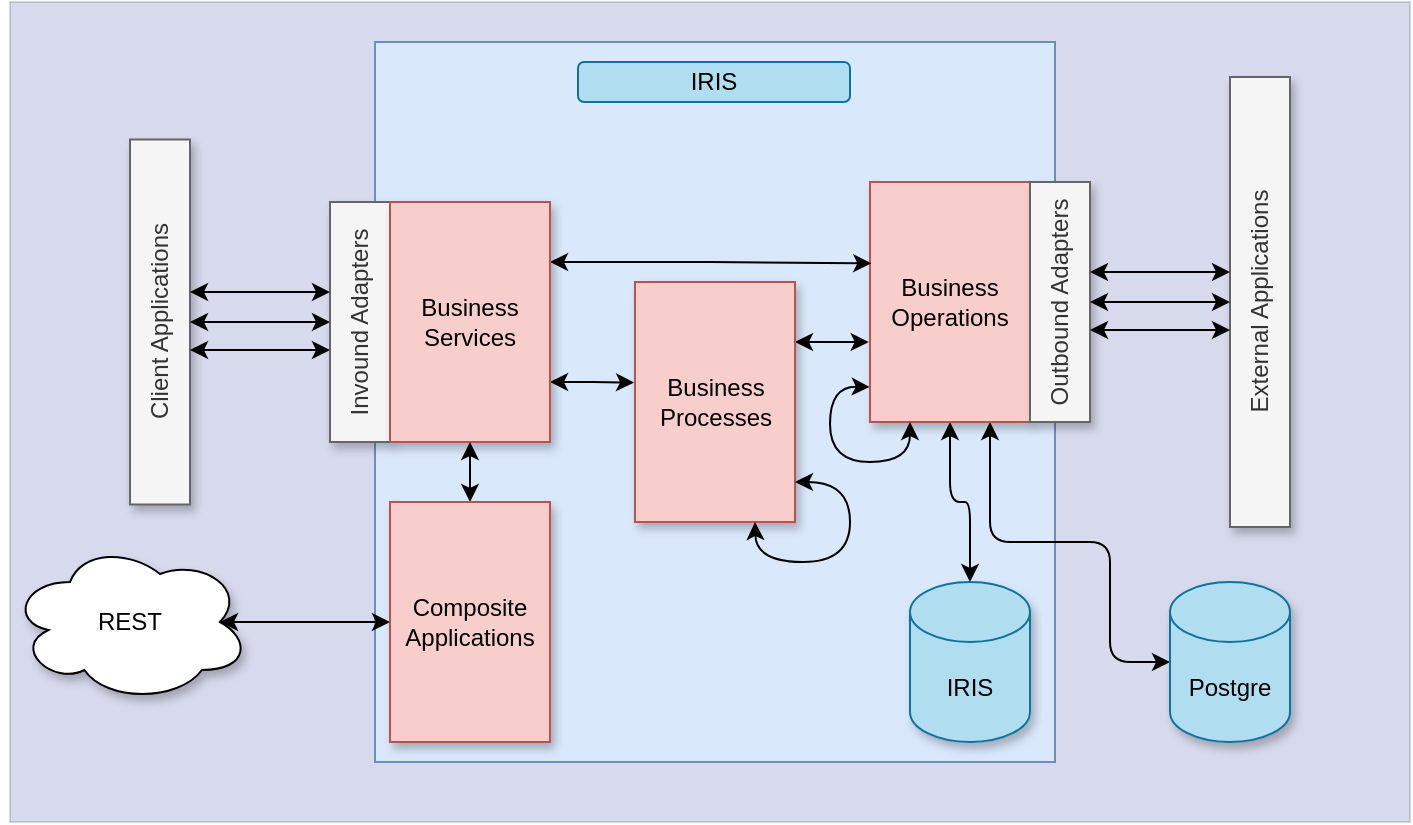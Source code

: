 <mxfile version="14.7.2" type="device"><diagram id="zJOl87O2BwiRSLxjaxJK" name="Page-1"><mxGraphModel dx="788" dy="465" grid="1" gridSize="10" guides="1" tooltips="1" connect="1" arrows="1" fold="1" page="1" pageScale="1" pageWidth="827" pageHeight="1169" math="0" shadow="0"><root><mxCell id="0"/><mxCell id="1" parent="0"/><mxCell id="NyS-6g9fIlrOh9EEt9hE-55" value="" style="rounded=0;whiteSpace=wrap;html=1;shadow=0;glass=0;sketch=0;strokeColor=#23445d;align=center;verticalAlign=middle;opacity=20;fillColor=#3749A3;" vertex="1" parent="1"><mxGeometry x="70" y="70" width="700" height="410" as="geometry"/></mxCell><mxCell id="NyS-6g9fIlrOh9EEt9hE-1" value="" style="rounded=0;whiteSpace=wrap;html=1;horizontal=1;verticalAlign=top;strokeColor=#6c8ebf;glass=0;shadow=0;sketch=0;fillColor=#dae8fc;" vertex="1" parent="1"><mxGeometry x="252.5" y="90" width="340" height="360" as="geometry"/></mxCell><mxCell id="NyS-6g9fIlrOh9EEt9hE-52" value="" style="edgeStyle=orthogonalEdgeStyle;rounded=1;sketch=0;orthogonalLoop=1;jettySize=auto;html=1;shadow=0;startArrow=classic;startFill=1;strokeColor=#000000;entryX=0;entryY=0.5;entryDx=0;entryDy=0;entryPerimeter=0;exitX=0.75;exitY=1;exitDx=0;exitDy=0;" edge="1" parent="1" source="NyS-6g9fIlrOh9EEt9hE-8" target="NyS-6g9fIlrOh9EEt9hE-51"><mxGeometry relative="1" as="geometry"><Array as="points"><mxPoint x="560" y="340"/><mxPoint x="620" y="340"/><mxPoint x="620" y="400"/></Array></mxGeometry></mxCell><mxCell id="NyS-6g9fIlrOh9EEt9hE-53" style="edgeStyle=orthogonalEdgeStyle;rounded=1;sketch=0;orthogonalLoop=1;jettySize=auto;html=1;exitX=0.5;exitY=1;exitDx=0;exitDy=0;shadow=0;startArrow=classic;startFill=1;strokeColor=#000000;" edge="1" parent="1" source="NyS-6g9fIlrOh9EEt9hE-8" target="NyS-6g9fIlrOh9EEt9hE-50"><mxGeometry relative="1" as="geometry"/></mxCell><mxCell id="NyS-6g9fIlrOh9EEt9hE-8" value="Business Operations" style="rounded=0;whiteSpace=wrap;html=1;verticalAlign=middle;fillColor=#f8cecc;strokeColor=#b85450;shadow=1;" vertex="1" parent="1"><mxGeometry x="500" y="160" width="80" height="120" as="geometry"/></mxCell><mxCell id="NyS-6g9fIlrOh9EEt9hE-10" value="Invound Adapters" style="rounded=0;whiteSpace=wrap;html=1;verticalAlign=middle;horizontal=0;fillColor=#f5f5f5;strokeColor=#666666;fontColor=#333333;shadow=1;" vertex="1" parent="1"><mxGeometry x="230" y="170" width="30" height="120" as="geometry"/></mxCell><mxCell id="NyS-6g9fIlrOh9EEt9hE-11" value="Outbound Adapters" style="rounded=0;whiteSpace=wrap;html=1;verticalAlign=middle;horizontal=0;align=center;fillColor=#f5f5f5;strokeColor=#666666;fontColor=#333333;shadow=1;" vertex="1" parent="1"><mxGeometry x="580" y="160" width="30" height="120" as="geometry"/></mxCell><mxCell id="NyS-6g9fIlrOh9EEt9hE-14" value="External Applications" style="rounded=0;whiteSpace=wrap;html=1;verticalAlign=middle;horizontal=0;fillColor=#f5f5f5;strokeColor=#666666;fontColor=#333333;shadow=1;" vertex="1" parent="1"><mxGeometry x="680" y="107.5" width="30" height="225" as="geometry"/></mxCell><mxCell id="NyS-6g9fIlrOh9EEt9hE-20" value="" style="endArrow=classic;startArrow=classic;html=1;exitX=1;exitY=0.5;exitDx=0;exitDy=0;entryX=0;entryY=0.5;entryDx=0;entryDy=0;" edge="1" parent="1"><mxGeometry width="50" height="50" relative="1" as="geometry"><mxPoint x="610" y="220" as="sourcePoint"/><mxPoint x="680" y="220" as="targetPoint"/></mxGeometry></mxCell><mxCell id="NyS-6g9fIlrOh9EEt9hE-21" value="" style="endArrow=classic;startArrow=classic;html=1;exitX=1;exitY=0.5;exitDx=0;exitDy=0;entryX=0;entryY=0.5;entryDx=0;entryDy=0;" edge="1" parent="1"><mxGeometry width="50" height="50" relative="1" as="geometry"><mxPoint x="610" y="234" as="sourcePoint"/><mxPoint x="680" y="234" as="targetPoint"/></mxGeometry></mxCell><mxCell id="NyS-6g9fIlrOh9EEt9hE-22" value="" style="endArrow=classic;startArrow=classic;html=1;exitX=1;exitY=0.5;exitDx=0;exitDy=0;entryX=0;entryY=0.5;entryDx=0;entryDy=0;" edge="1" parent="1"><mxGeometry width="50" height="50" relative="1" as="geometry"><mxPoint x="610" y="205" as="sourcePoint"/><mxPoint x="680" y="205" as="targetPoint"/></mxGeometry></mxCell><mxCell id="NyS-6g9fIlrOh9EEt9hE-42" style="edgeStyle=orthogonalEdgeStyle;rounded=0;sketch=0;orthogonalLoop=1;jettySize=auto;html=1;exitX=1;exitY=0.25;exitDx=0;exitDy=0;entryX=-0.008;entryY=0.667;entryDx=0;entryDy=0;entryPerimeter=0;shadow=0;startArrow=classic;startFill=1;strokeColor=#000000;" edge="1" parent="1" source="NyS-6g9fIlrOh9EEt9hE-33" target="NyS-6g9fIlrOh9EEt9hE-8"><mxGeometry relative="1" as="geometry"/></mxCell><mxCell id="NyS-6g9fIlrOh9EEt9hE-33" value="Business Processes" style="rounded=0;whiteSpace=wrap;html=1;verticalAlign=middle;fillColor=#f8cecc;strokeColor=#b85450;shadow=1;" vertex="1" parent="1"><mxGeometry x="382.5" y="210" width="80" height="120" as="geometry"/></mxCell><mxCell id="NyS-6g9fIlrOh9EEt9hE-40" style="edgeStyle=orthogonalEdgeStyle;rounded=0;sketch=0;orthogonalLoop=1;jettySize=auto;html=1;exitX=1;exitY=0.25;exitDx=0;exitDy=0;entryX=0.008;entryY=0.339;entryDx=0;entryDy=0;entryPerimeter=0;shadow=0;startArrow=classic;startFill=1;strokeColor=#000000;" edge="1" parent="1" source="NyS-6g9fIlrOh9EEt9hE-34" target="NyS-6g9fIlrOh9EEt9hE-8"><mxGeometry relative="1" as="geometry"/></mxCell><mxCell id="NyS-6g9fIlrOh9EEt9hE-41" style="edgeStyle=orthogonalEdgeStyle;rounded=0;sketch=0;orthogonalLoop=1;jettySize=auto;html=1;exitX=1;exitY=0.75;exitDx=0;exitDy=0;entryX=-0.006;entryY=0.419;entryDx=0;entryDy=0;entryPerimeter=0;shadow=0;startArrow=classic;startFill=1;strokeColor=#000000;" edge="1" parent="1" source="NyS-6g9fIlrOh9EEt9hE-34" target="NyS-6g9fIlrOh9EEt9hE-33"><mxGeometry relative="1" as="geometry"/></mxCell><mxCell id="NyS-6g9fIlrOh9EEt9hE-34" value="Business Services" style="rounded=0;whiteSpace=wrap;html=1;verticalAlign=middle;fillColor=#f8cecc;strokeColor=#b85450;shadow=1;" vertex="1" parent="1"><mxGeometry x="260" y="170" width="80" height="120" as="geometry"/></mxCell><mxCell id="NyS-6g9fIlrOh9EEt9hE-35" value="Client Applications" style="rounded=0;whiteSpace=wrap;html=1;verticalAlign=middle;horizontal=0;fillColor=#f5f5f5;strokeColor=#666666;fontColor=#333333;shadow=1;" vertex="1" parent="1"><mxGeometry x="130" y="138.75" width="30" height="182.5" as="geometry"/></mxCell><mxCell id="NyS-6g9fIlrOh9EEt9hE-36" value="" style="endArrow=classic;startArrow=classic;html=1;exitX=1;exitY=0.5;exitDx=0;exitDy=0;entryX=0;entryY=0.5;entryDx=0;entryDy=0;" edge="1" parent="1"><mxGeometry width="50" height="50" relative="1" as="geometry"><mxPoint x="160" y="230" as="sourcePoint"/><mxPoint x="230" y="230" as="targetPoint"/></mxGeometry></mxCell><mxCell id="NyS-6g9fIlrOh9EEt9hE-37" value="" style="endArrow=classic;startArrow=classic;html=1;exitX=1;exitY=0.5;exitDx=0;exitDy=0;entryX=0;entryY=0.5;entryDx=0;entryDy=0;" edge="1" parent="1"><mxGeometry width="50" height="50" relative="1" as="geometry"><mxPoint x="160" y="244" as="sourcePoint"/><mxPoint x="230" y="244" as="targetPoint"/></mxGeometry></mxCell><mxCell id="NyS-6g9fIlrOh9EEt9hE-38" value="" style="endArrow=classic;startArrow=classic;html=1;exitX=1;exitY=0.5;exitDx=0;exitDy=0;entryX=0;entryY=0.5;entryDx=0;entryDy=0;" edge="1" parent="1"><mxGeometry width="50" height="50" relative="1" as="geometry"><mxPoint x="160" y="215" as="sourcePoint"/><mxPoint x="230" y="215" as="targetPoint"/></mxGeometry></mxCell><mxCell id="NyS-6g9fIlrOh9EEt9hE-39" value="IRIS" style="rounded=1;whiteSpace=wrap;html=1;shadow=0;glass=0;sketch=0;align=center;verticalAlign=middle;gradientDirection=north;fillColor=#b1ddf0;strokeColor=#10739e;" vertex="1" parent="1"><mxGeometry x="354" y="100" width="136" height="20" as="geometry"/></mxCell><mxCell id="NyS-6g9fIlrOh9EEt9hE-44" value="" style="curved=1;endArrow=classic;html=1;shadow=0;strokeColor=#000000;entryX=0.997;entryY=0.836;entryDx=0;entryDy=0;entryPerimeter=0;exitX=0.75;exitY=1;exitDx=0;exitDy=0;startArrow=classic;startFill=1;" edge="1" parent="1" source="NyS-6g9fIlrOh9EEt9hE-33" target="NyS-6g9fIlrOh9EEt9hE-33"><mxGeometry width="50" height="50" relative="1" as="geometry"><mxPoint x="462.5" y="360" as="sourcePoint"/><mxPoint x="512.5" y="310" as="targetPoint"/><Array as="points"><mxPoint x="443" y="350"/><mxPoint x="490" y="350"/><mxPoint x="490" y="310"/><mxPoint x="462.5" y="310"/></Array></mxGeometry></mxCell><mxCell id="NyS-6g9fIlrOh9EEt9hE-45" value="" style="curved=1;endArrow=classic;html=1;shadow=0;strokeColor=#000000;exitX=0.25;exitY=1;exitDx=0;exitDy=0;entryX=-0.002;entryY=0.854;entryDx=0;entryDy=0;startArrow=classic;startFill=1;entryPerimeter=0;" edge="1" parent="1" source="NyS-6g9fIlrOh9EEt9hE-8" target="NyS-6g9fIlrOh9EEt9hE-8"><mxGeometry width="50" height="50" relative="1" as="geometry"><mxPoint x="452.5" y="340" as="sourcePoint"/><mxPoint x="472" y="320" as="targetPoint"/><Array as="points"><mxPoint x="520" y="300"/><mxPoint x="480" y="300"/><mxPoint x="480" y="262"/></Array></mxGeometry></mxCell><mxCell id="NyS-6g9fIlrOh9EEt9hE-54" value="" style="edgeStyle=orthogonalEdgeStyle;rounded=1;sketch=0;orthogonalLoop=1;jettySize=auto;html=1;shadow=0;startArrow=classic;startFill=1;strokeColor=#000000;" edge="1" parent="1" source="NyS-6g9fIlrOh9EEt9hE-46" target="NyS-6g9fIlrOh9EEt9hE-34"><mxGeometry relative="1" as="geometry"/></mxCell><mxCell id="NyS-6g9fIlrOh9EEt9hE-46" value="Composite Applications" style="rounded=0;whiteSpace=wrap;html=1;verticalAlign=middle;fillColor=#f8cecc;strokeColor=#b85450;shadow=1;" vertex="1" parent="1"><mxGeometry x="260" y="320" width="80" height="120" as="geometry"/></mxCell><mxCell id="NyS-6g9fIlrOh9EEt9hE-49" value="" style="edgeStyle=orthogonalEdgeStyle;rounded=1;sketch=0;orthogonalLoop=1;jettySize=auto;html=1;shadow=0;startArrow=classic;startFill=1;strokeColor=#000000;exitX=0.875;exitY=0.5;exitDx=0;exitDy=0;exitPerimeter=0;" edge="1" parent="1" source="NyS-6g9fIlrOh9EEt9hE-47" target="NyS-6g9fIlrOh9EEt9hE-46"><mxGeometry relative="1" as="geometry"/></mxCell><mxCell id="NyS-6g9fIlrOh9EEt9hE-47" value="REST" style="ellipse;shape=cloud;whiteSpace=wrap;html=1;rounded=0;shadow=1;glass=0;sketch=0;gradientColor=none;align=center;verticalAlign=middle;" vertex="1" parent="1"><mxGeometry x="70" y="340" width="120" height="80" as="geometry"/></mxCell><mxCell id="NyS-6g9fIlrOh9EEt9hE-50" value="&lt;div&gt;IRIS&lt;/div&gt;" style="shape=cylinder3;whiteSpace=wrap;html=1;boundedLbl=1;backgroundOutline=1;size=15;rounded=0;shadow=1;glass=0;sketch=0;fillColor=#b1ddf0;align=center;verticalAlign=middle;strokeColor=#10739e;" vertex="1" parent="1"><mxGeometry x="520" y="360" width="60" height="80" as="geometry"/></mxCell><mxCell id="NyS-6g9fIlrOh9EEt9hE-51" value="Postgre" style="shape=cylinder3;whiteSpace=wrap;html=1;boundedLbl=1;backgroundOutline=1;size=15;rounded=0;shadow=1;glass=0;sketch=0;fillColor=#b1ddf0;align=center;verticalAlign=middle;strokeColor=#10739e;" vertex="1" parent="1"><mxGeometry x="650" y="360" width="60" height="80" as="geometry"/></mxCell></root></mxGraphModel></diagram></mxfile>